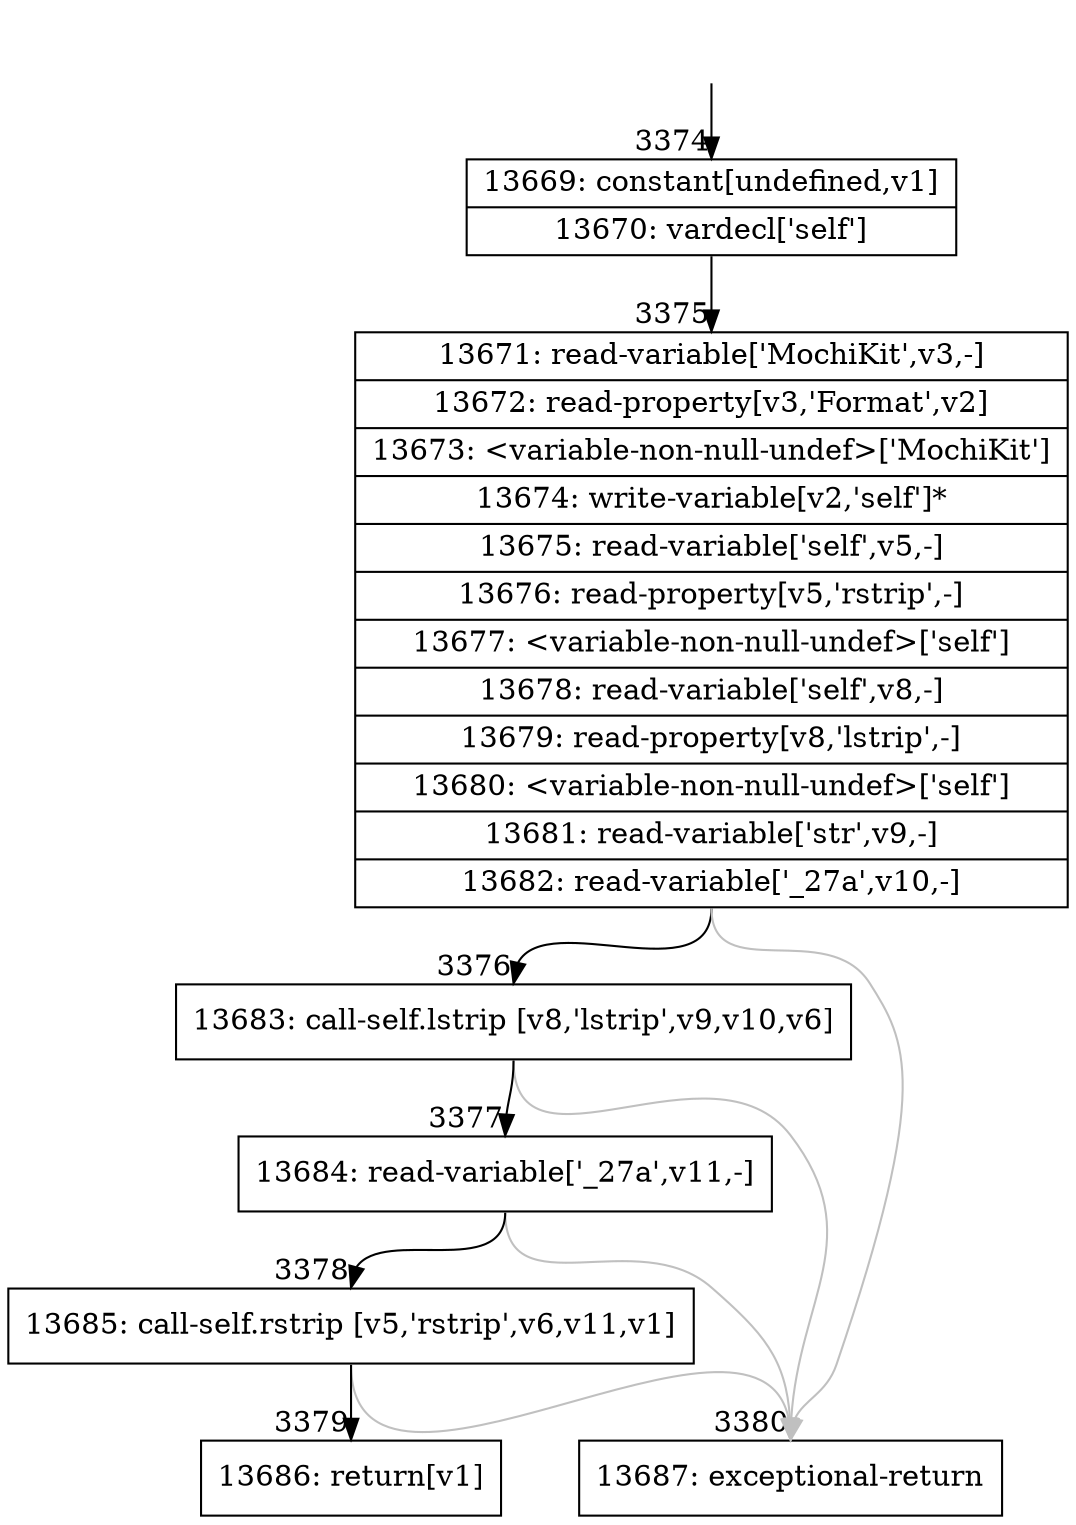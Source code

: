 digraph {
rankdir="TD"
BB_entry252[shape=none,label=""];
BB_entry252 -> BB3374 [tailport=s, headport=n, headlabel="    3374"]
BB3374 [shape=record label="{13669: constant[undefined,v1]|13670: vardecl['self']}" ] 
BB3374 -> BB3375 [tailport=s, headport=n, headlabel="      3375"]
BB3375 [shape=record label="{13671: read-variable['MochiKit',v3,-]|13672: read-property[v3,'Format',v2]|13673: \<variable-non-null-undef\>['MochiKit']|13674: write-variable[v2,'self']*|13675: read-variable['self',v5,-]|13676: read-property[v5,'rstrip',-]|13677: \<variable-non-null-undef\>['self']|13678: read-variable['self',v8,-]|13679: read-property[v8,'lstrip',-]|13680: \<variable-non-null-undef\>['self']|13681: read-variable['str',v9,-]|13682: read-variable['_27a',v10,-]}" ] 
BB3375 -> BB3376 [tailport=s, headport=n, headlabel="      3376"]
BB3375 -> BB3380 [tailport=s, headport=n, color=gray, headlabel="      3380"]
BB3376 [shape=record label="{13683: call-self.lstrip [v8,'lstrip',v9,v10,v6]}" ] 
BB3376 -> BB3377 [tailport=s, headport=n, headlabel="      3377"]
BB3376 -> BB3380 [tailport=s, headport=n, color=gray]
BB3377 [shape=record label="{13684: read-variable['_27a',v11,-]}" ] 
BB3377 -> BB3378 [tailport=s, headport=n, headlabel="      3378"]
BB3377 -> BB3380 [tailport=s, headport=n, color=gray]
BB3378 [shape=record label="{13685: call-self.rstrip [v5,'rstrip',v6,v11,v1]}" ] 
BB3378 -> BB3379 [tailport=s, headport=n, headlabel="      3379"]
BB3378 -> BB3380 [tailport=s, headport=n, color=gray]
BB3379 [shape=record label="{13686: return[v1]}" ] 
BB3380 [shape=record label="{13687: exceptional-return}" ] 
//#$~ 2202
}
